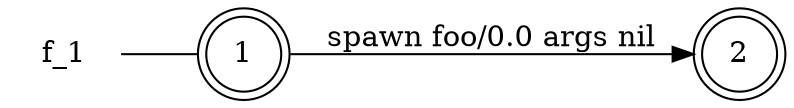 digraph f_1 {
	rankdir="LR";
	n_0 [label="f_1", shape="plaintext"];
	n_1 [id="2", shape=doublecircle, label="2"];
	n_2 [id="1", shape=doublecircle, label="1"];
	n_0 -> n_2 [arrowhead=none];

	n_2 -> n_1 [id="[$e|0]", label="spawn foo/0.0 args nil"];
}
